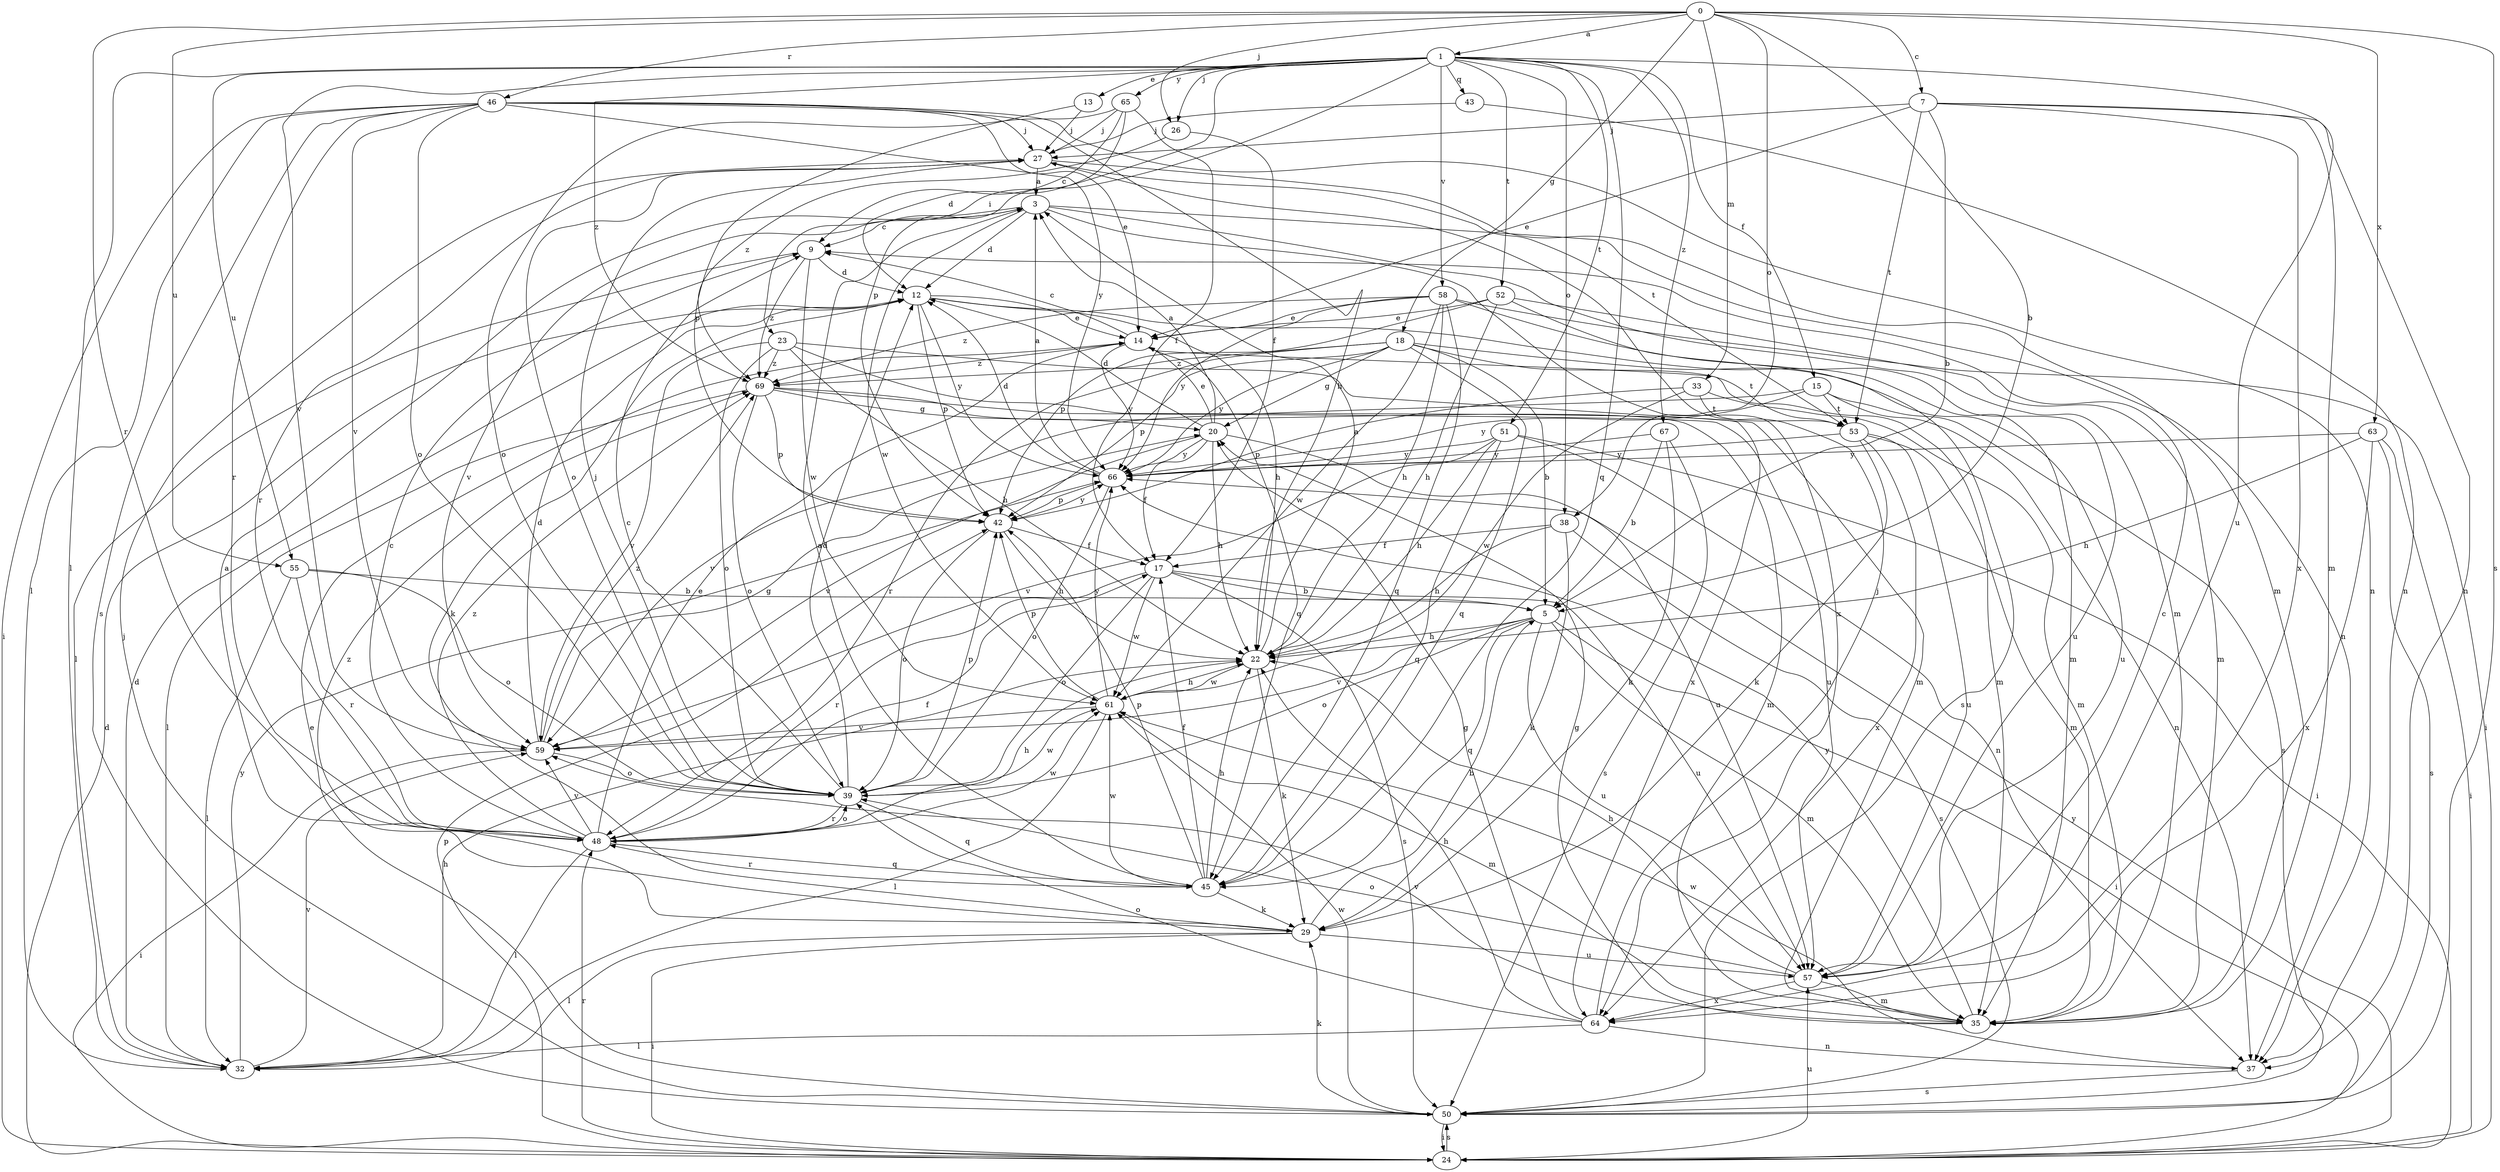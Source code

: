strict digraph  {
0;
1;
3;
5;
7;
9;
12;
13;
14;
15;
17;
18;
20;
22;
23;
24;
26;
27;
29;
32;
33;
35;
37;
38;
39;
42;
43;
45;
46;
48;
50;
51;
52;
53;
55;
57;
58;
59;
61;
63;
64;
65;
66;
67;
69;
0 -> 1  [label=a];
0 -> 5  [label=b];
0 -> 7  [label=c];
0 -> 18  [label=g];
0 -> 26  [label=j];
0 -> 33  [label=m];
0 -> 38  [label=o];
0 -> 46  [label=r];
0 -> 48  [label=r];
0 -> 50  [label=s];
0 -> 55  [label=u];
0 -> 63  [label=x];
1 -> 13  [label=e];
1 -> 15  [label=f];
1 -> 23  [label=i];
1 -> 26  [label=j];
1 -> 32  [label=l];
1 -> 38  [label=o];
1 -> 42  [label=p];
1 -> 43  [label=q];
1 -> 45  [label=q];
1 -> 51  [label=t];
1 -> 52  [label=t];
1 -> 55  [label=u];
1 -> 57  [label=u];
1 -> 58  [label=v];
1 -> 59  [label=v];
1 -> 65  [label=y];
1 -> 67  [label=z];
1 -> 69  [label=z];
3 -> 9  [label=c];
3 -> 12  [label=d];
3 -> 35  [label=m];
3 -> 37  [label=n];
3 -> 59  [label=v];
3 -> 61  [label=w];
3 -> 64  [label=x];
5 -> 22  [label=h];
5 -> 24  [label=i];
5 -> 35  [label=m];
5 -> 39  [label=o];
5 -> 45  [label=q];
5 -> 57  [label=u];
5 -> 59  [label=v];
7 -> 5  [label=b];
7 -> 14  [label=e];
7 -> 27  [label=j];
7 -> 35  [label=m];
7 -> 37  [label=n];
7 -> 53  [label=t];
7 -> 64  [label=x];
9 -> 12  [label=d];
9 -> 32  [label=l];
9 -> 61  [label=w];
9 -> 69  [label=z];
12 -> 14  [label=e];
12 -> 22  [label=h];
12 -> 29  [label=k];
12 -> 35  [label=m];
12 -> 42  [label=p];
12 -> 66  [label=y];
13 -> 27  [label=j];
13 -> 42  [label=p];
14 -> 9  [label=c];
14 -> 35  [label=m];
14 -> 45  [label=q];
14 -> 66  [label=y];
14 -> 69  [label=z];
15 -> 37  [label=n];
15 -> 50  [label=s];
15 -> 53  [label=t];
15 -> 59  [label=v];
15 -> 66  [label=y];
17 -> 5  [label=b];
17 -> 39  [label=o];
17 -> 48  [label=r];
17 -> 50  [label=s];
17 -> 57  [label=u];
17 -> 61  [label=w];
18 -> 5  [label=b];
18 -> 20  [label=g];
18 -> 42  [label=p];
18 -> 45  [label=q];
18 -> 48  [label=r];
18 -> 53  [label=t];
18 -> 57  [label=u];
18 -> 66  [label=y];
18 -> 69  [label=z];
20 -> 3  [label=a];
20 -> 12  [label=d];
20 -> 14  [label=e];
20 -> 17  [label=f];
20 -> 22  [label=h];
20 -> 57  [label=u];
20 -> 59  [label=v];
20 -> 66  [label=y];
22 -> 3  [label=a];
22 -> 29  [label=k];
22 -> 61  [label=w];
23 -> 22  [label=h];
23 -> 35  [label=m];
23 -> 39  [label=o];
23 -> 59  [label=v];
23 -> 64  [label=x];
23 -> 69  [label=z];
24 -> 12  [label=d];
24 -> 42  [label=p];
24 -> 48  [label=r];
24 -> 50  [label=s];
24 -> 57  [label=u];
24 -> 66  [label=y];
26 -> 17  [label=f];
26 -> 69  [label=z];
27 -> 3  [label=a];
27 -> 35  [label=m];
27 -> 39  [label=o];
27 -> 48  [label=r];
27 -> 53  [label=t];
29 -> 3  [label=a];
29 -> 5  [label=b];
29 -> 24  [label=i];
29 -> 32  [label=l];
29 -> 57  [label=u];
29 -> 69  [label=z];
32 -> 12  [label=d];
32 -> 22  [label=h];
32 -> 59  [label=v];
32 -> 66  [label=y];
33 -> 35  [label=m];
33 -> 42  [label=p];
33 -> 53  [label=t];
33 -> 61  [label=w];
35 -> 20  [label=g];
35 -> 59  [label=v];
35 -> 66  [label=y];
37 -> 50  [label=s];
37 -> 61  [label=w];
38 -> 17  [label=f];
38 -> 22  [label=h];
38 -> 29  [label=k];
38 -> 50  [label=s];
39 -> 9  [label=c];
39 -> 12  [label=d];
39 -> 27  [label=j];
39 -> 42  [label=p];
39 -> 45  [label=q];
39 -> 48  [label=r];
39 -> 61  [label=w];
42 -> 17  [label=f];
42 -> 22  [label=h];
42 -> 39  [label=o];
42 -> 66  [label=y];
43 -> 27  [label=j];
43 -> 37  [label=n];
45 -> 3  [label=a];
45 -> 17  [label=f];
45 -> 22  [label=h];
45 -> 29  [label=k];
45 -> 42  [label=p];
45 -> 48  [label=r];
45 -> 61  [label=w];
46 -> 14  [label=e];
46 -> 22  [label=h];
46 -> 24  [label=i];
46 -> 27  [label=j];
46 -> 32  [label=l];
46 -> 37  [label=n];
46 -> 39  [label=o];
46 -> 48  [label=r];
46 -> 50  [label=s];
46 -> 59  [label=v];
46 -> 66  [label=y];
48 -> 9  [label=c];
48 -> 14  [label=e];
48 -> 17  [label=f];
48 -> 22  [label=h];
48 -> 32  [label=l];
48 -> 39  [label=o];
48 -> 45  [label=q];
48 -> 59  [label=v];
48 -> 61  [label=w];
48 -> 69  [label=z];
50 -> 14  [label=e];
50 -> 24  [label=i];
50 -> 27  [label=j];
50 -> 29  [label=k];
50 -> 61  [label=w];
51 -> 22  [label=h];
51 -> 24  [label=i];
51 -> 37  [label=n];
51 -> 45  [label=q];
51 -> 59  [label=v];
51 -> 66  [label=y];
52 -> 14  [label=e];
52 -> 22  [label=h];
52 -> 35  [label=m];
52 -> 42  [label=p];
52 -> 50  [label=s];
53 -> 29  [label=k];
53 -> 35  [label=m];
53 -> 57  [label=u];
53 -> 64  [label=x];
53 -> 66  [label=y];
55 -> 5  [label=b];
55 -> 32  [label=l];
55 -> 39  [label=o];
55 -> 48  [label=r];
57 -> 9  [label=c];
57 -> 22  [label=h];
57 -> 35  [label=m];
57 -> 39  [label=o];
57 -> 64  [label=x];
58 -> 14  [label=e];
58 -> 22  [label=h];
58 -> 24  [label=i];
58 -> 45  [label=q];
58 -> 57  [label=u];
58 -> 61  [label=w];
58 -> 66  [label=y];
58 -> 69  [label=z];
59 -> 12  [label=d];
59 -> 20  [label=g];
59 -> 24  [label=i];
59 -> 39  [label=o];
59 -> 69  [label=z];
61 -> 22  [label=h];
61 -> 32  [label=l];
61 -> 35  [label=m];
61 -> 42  [label=p];
61 -> 59  [label=v];
61 -> 66  [label=y];
63 -> 22  [label=h];
63 -> 24  [label=i];
63 -> 50  [label=s];
63 -> 64  [label=x];
63 -> 66  [label=y];
64 -> 20  [label=g];
64 -> 22  [label=h];
64 -> 27  [label=j];
64 -> 32  [label=l];
64 -> 37  [label=n];
64 -> 39  [label=o];
65 -> 9  [label=c];
65 -> 12  [label=d];
65 -> 17  [label=f];
65 -> 27  [label=j];
65 -> 39  [label=o];
66 -> 3  [label=a];
66 -> 12  [label=d];
66 -> 39  [label=o];
66 -> 42  [label=p];
67 -> 5  [label=b];
67 -> 29  [label=k];
67 -> 50  [label=s];
67 -> 66  [label=y];
69 -> 20  [label=g];
69 -> 32  [label=l];
69 -> 35  [label=m];
69 -> 39  [label=o];
69 -> 42  [label=p];
69 -> 57  [label=u];
}
